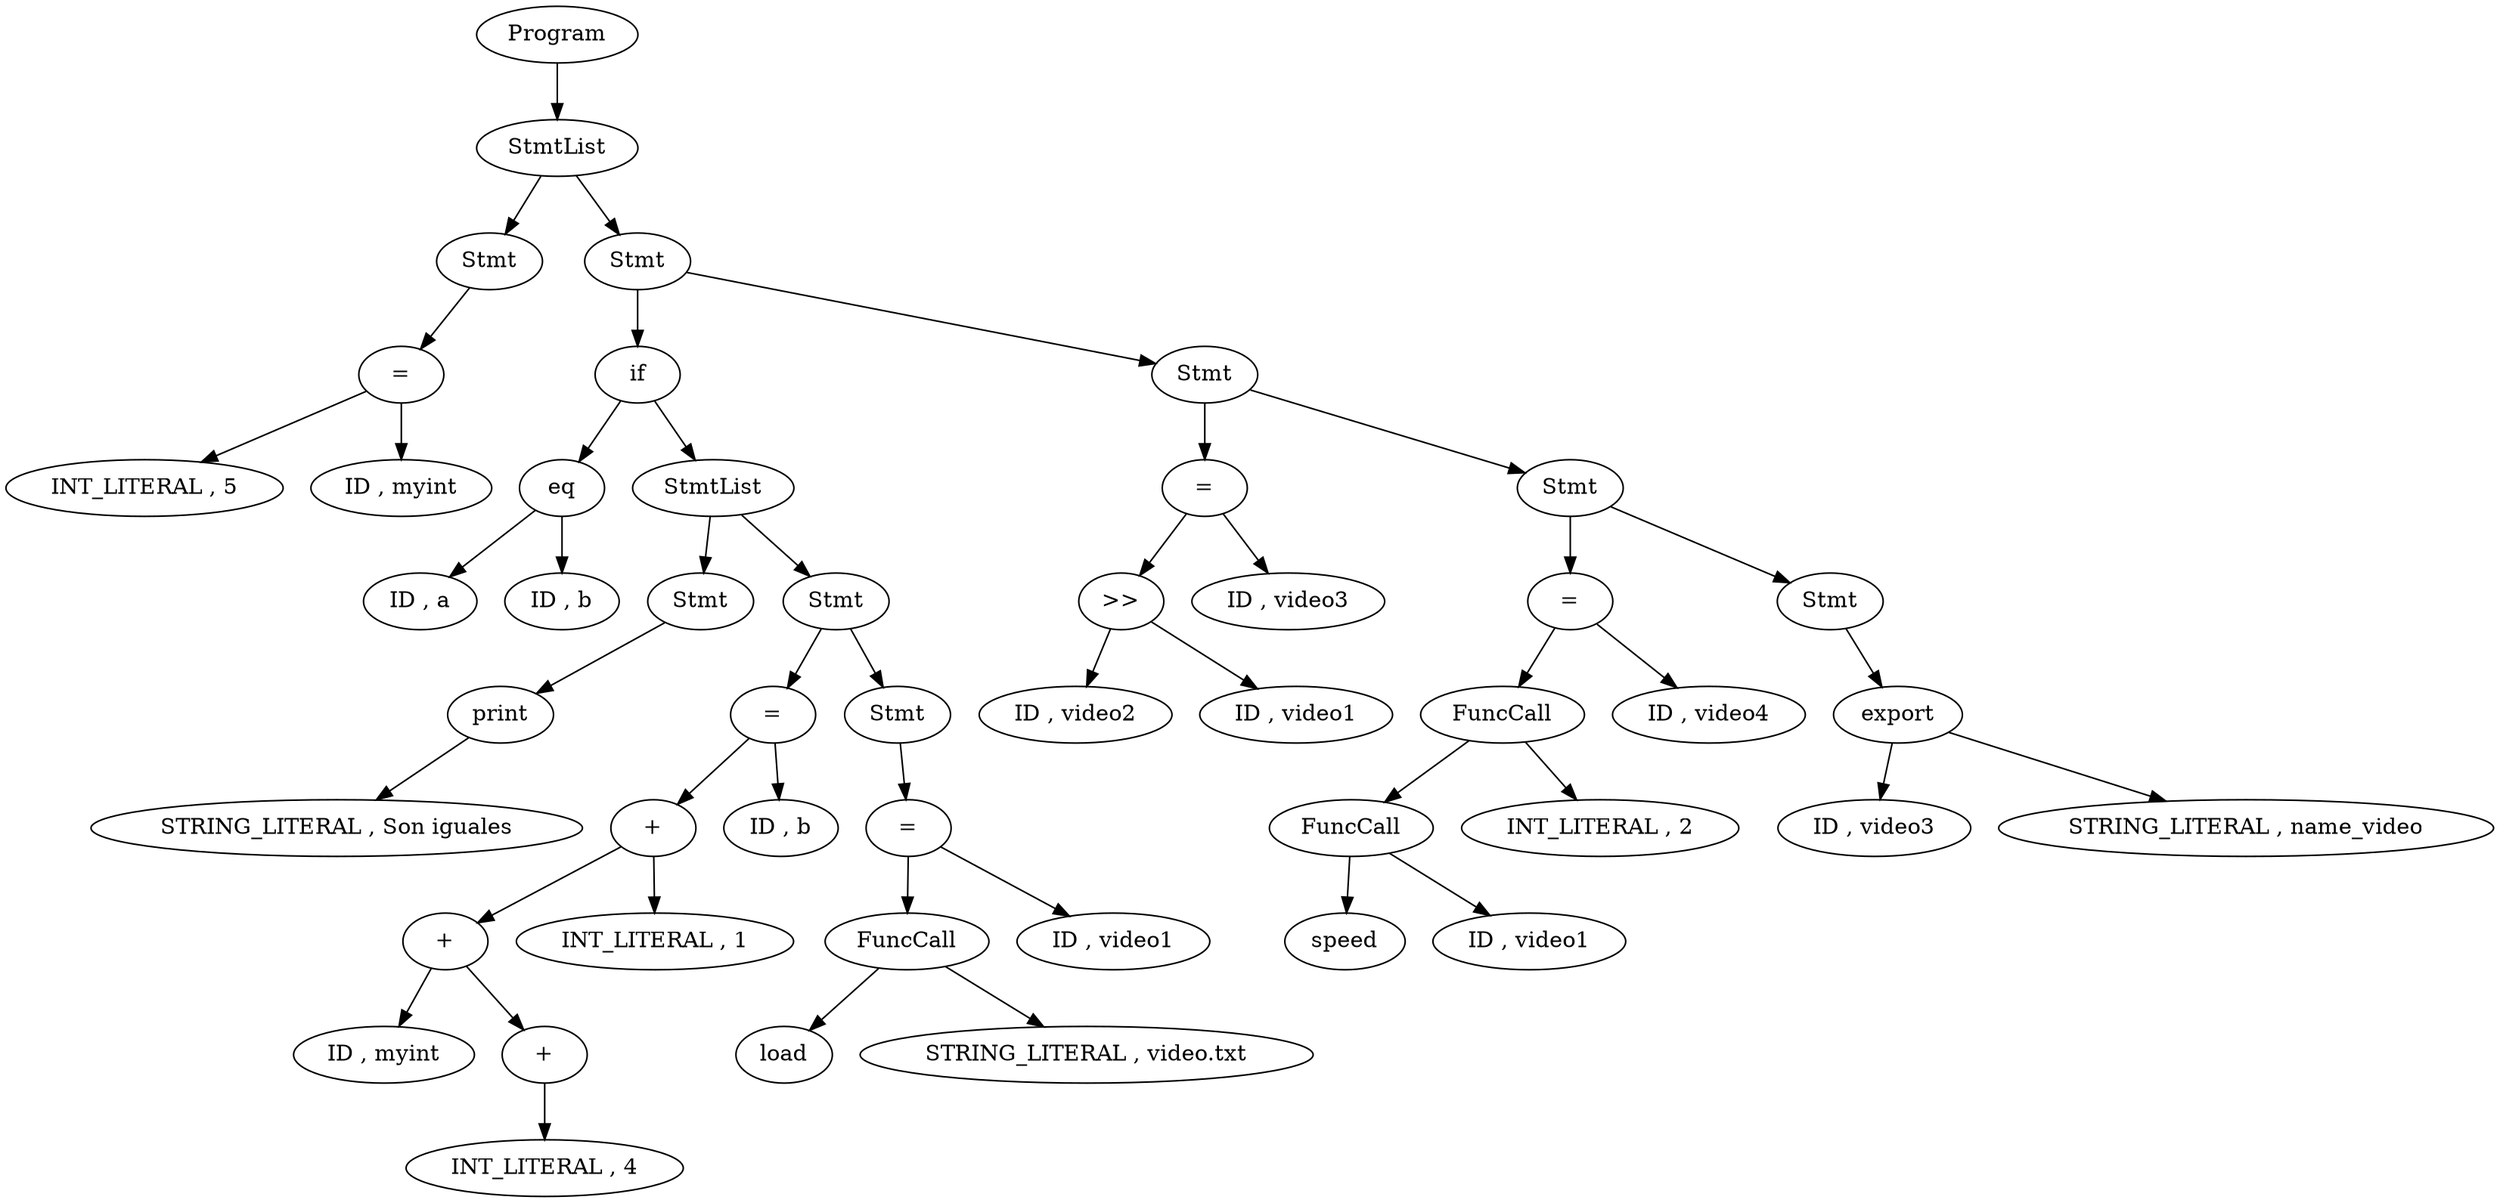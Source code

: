 digraph Tree {
    node [shape=ellipse];
    node1 [label="Program"];
    node1 -> node2;
    node2 [label="StmtList"];
    node2 -> node3;
    node3 [label="Stmt"];
    node3 -> node11;
    node11 [label="="];
    node11 -> node18;
    node18 [label="INT_LITERAL , 5"];
    node11 -> node5;
    node5 [label="ID , myint"];
    node2 -> node29;
    node29 [label="Stmt"];
    node29 -> node31;
    node31 [label="if"];
    node31 -> node37;
    node37 [label="eq"];
    node37 -> node35;
    node35 [label="ID , a"];
    node37 -> node39;
    node39 [label="ID , b"];
    node31 -> node42;
    node42 [label="StmtList"];
    node42 -> node43;
    node43 [label="Stmt"];
    node43 -> node45;
    node45 [label="print"];
    node45 -> node47;
    node47 [label="STRING_LITERAL , Son iguales"];
    node42 -> node51;
    node51 [label="Stmt"];
    node51 -> node56;
    node56 [label="="];
    node56 -> node69;
    node69 [label="+"];
    node69 -> node10001;
    node10001 [label="+"];
    node10001 -> node73;
    node73 [label="ID , myint"];
    node10001 -> node79;
    node79 [label="+"];
    node79 -> node83;
    node83 [label="INT_LITERAL , 4"];
    node69 -> node63;
    node63 [label="INT_LITERAL , 1"];
    node56 -> node53;
    node53 [label="ID , b"];
    node51 -> node94;
    node94 [label="Stmt"];
    node94 -> node102;
    node102 [label="="];
    node102 -> node109;
    node109 [label="FuncCall"];
    node109 -> node110;
    node110 [label="load"];
    node109 -> node112;
    node112 [label="STRING_LITERAL , video.txt"];
    node102 -> node96;
    node96 [label="ID , video1"];
    node29 -> node127;
    node127 [label="Stmt"];
    node127 -> node135;
    node135 [label="="];
    node135 -> node146;
    node146 [label=">>"];
    node146 -> node149;
    node149 [label="ID , video2"];
    node146 -> node142;
    node142 [label="ID , video1"];
    node135 -> node129;
    node129 [label="ID , video3"];
    node127 -> node160;
    node160 [label="Stmt"];
    node160 -> node165;
    node165 [label="="];
    node165 -> node172;
    node172 [label="FuncCall"];
    node172 -> node10000;
    node10000 [label="FuncCall"];
    node10000 -> node173;
    node173 [label="speed"];
    node10000 -> node175;
    node175 [label="ID , video1"];
    node172 -> node178;
    node178 [label="INT_LITERAL , 2"];
    node165 -> node162;
    node162 [label="ID , video4"];
    node160 -> node190;
    node190 [label="Stmt"];
    node190 -> node192;
    node192 [label="export"];
    node192 -> node194;
    node194 [label="ID , video3"];
    node192 -> node196;
    node196 [label="STRING_LITERAL , name_video"];
}
